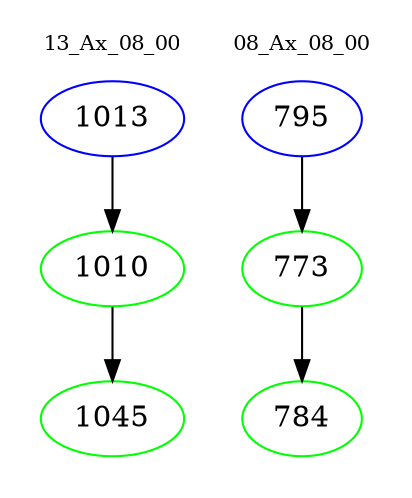 digraph{
subgraph cluster_0 {
color = white
label = "13_Ax_08_00";
fontsize=10;
T0_1013 [label="1013", color="blue"]
T0_1013 -> T0_1010 [color="black"]
T0_1010 [label="1010", color="green"]
T0_1010 -> T0_1045 [color="black"]
T0_1045 [label="1045", color="green"]
}
subgraph cluster_1 {
color = white
label = "08_Ax_08_00";
fontsize=10;
T1_795 [label="795", color="blue"]
T1_795 -> T1_773 [color="black"]
T1_773 [label="773", color="green"]
T1_773 -> T1_784 [color="black"]
T1_784 [label="784", color="green"]
}
}
